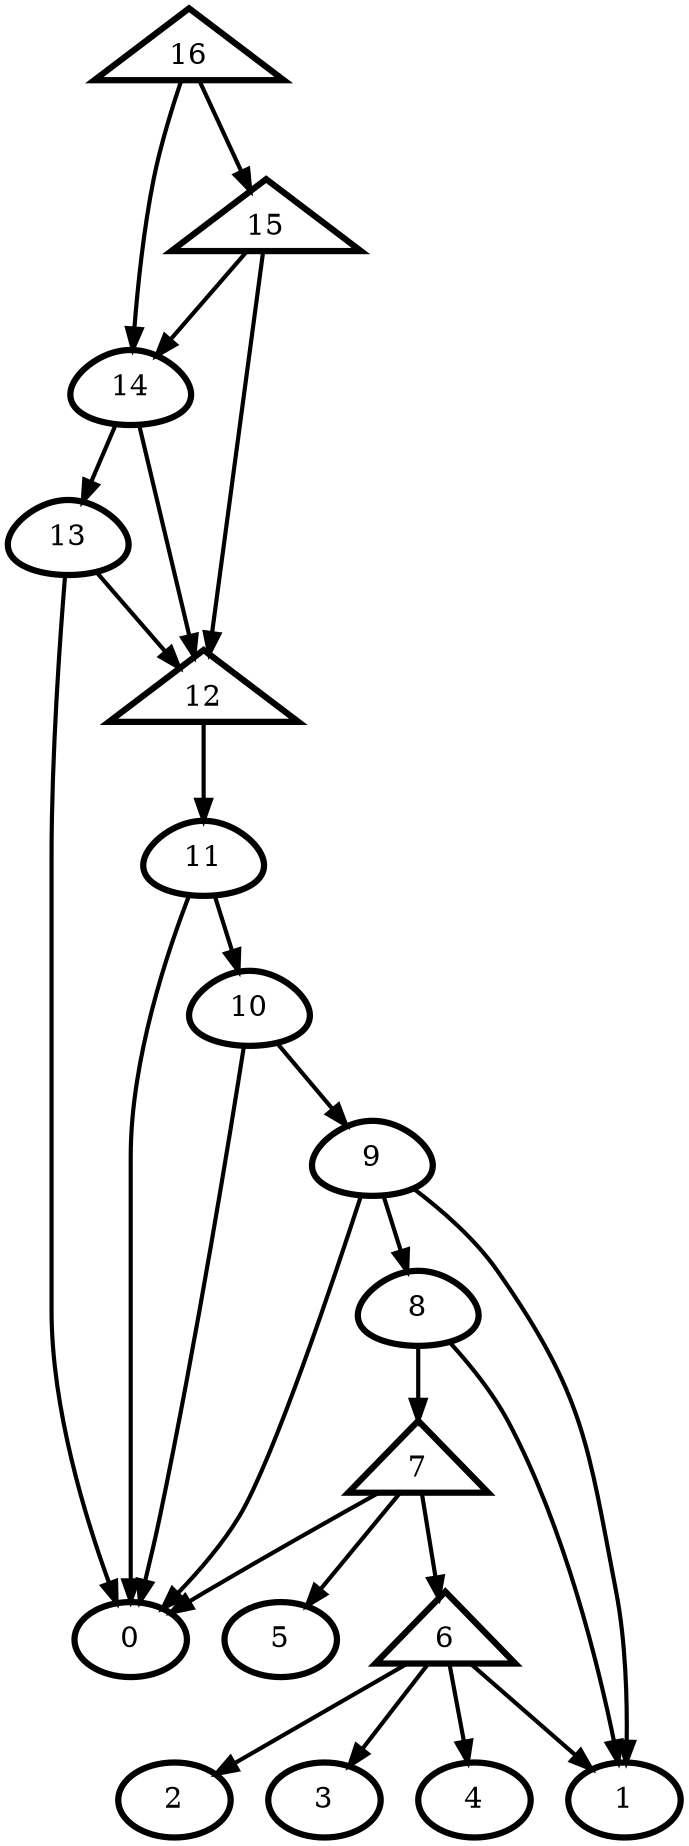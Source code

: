 digraph G {
    0 [penwidth=3,label="0"]
    1 [penwidth=3,label="1"]
    2 [penwidth=3,label="2"]
    3 [penwidth=3,label="3"]
    4 [penwidth=3,label="4"]
    5 [penwidth=3,label="5"]
    6 [penwidth=3,label="8",shape = "egg"]
    7 [penwidth=3,label="9",shape = "egg"]
    8 [penwidth=3,label="10",shape = "egg"]
    9 [penwidth=3,label="11",shape = "egg"]
    10 [penwidth=3,label="13",shape = "egg"]
    11 [penwidth=3,label="14",shape = "egg"]
    12 [penwidth=3,label="6",shape = "triangle"]
    13 [penwidth=3,label="7",shape = "triangle"]
    14 [penwidth=3,label="12",shape = "triangle"]
    15 [penwidth=3,label="15",shape = "triangle"]
    16 [penwidth=3,label="16",shape = "triangle"]

    12 -> 2 [penwidth=2]
    12 -> 1 [penwidth=2]
    12 -> 3 [penwidth=2]
    12 -> 4 [penwidth=2]
    13 -> 0 [penwidth=2]
    13 -> 5 [penwidth=2]
    13 -> 12 [penwidth=2]
    6 -> 13 [penwidth=2]
    6 -> 1 [penwidth=2]
    7 -> 0 [penwidth=2]
    7 -> 6 [penwidth=2]
    7 -> 1 [penwidth=2]
    8 -> 0 [penwidth=2]
    8 -> 7 [penwidth=2]
    9 -> 0 [penwidth=2]
    9 -> 8 [penwidth=2]
    14 -> 9 [penwidth=2]
    10 -> 0 [penwidth=2]
    10 -> 14 [penwidth=2]
    11 -> 10 [penwidth=2]
    11 -> 14 [penwidth=2]
    15 -> 11 [penwidth=2]
    15 -> 14 [penwidth=2]
    16 -> 11 [penwidth=2]
    16 -> 15 [penwidth=2]
}